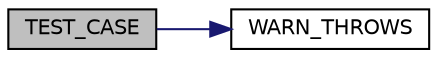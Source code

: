 digraph "TEST_CASE"
{
 // LATEX_PDF_SIZE
  edge [fontname="Helvetica",fontsize="10",labelfontname="Helvetica",labelfontsize="10"];
  node [fontname="Helvetica",fontsize="10",shape=record];
  rankdir="LR";
  Node1 [label="TEST_CASE",height=0.2,width=0.4,color="black", fillcolor="grey75", style="filled", fontcolor="black",tooltip=" "];
  Node1 -> Node2 [color="midnightblue",fontsize="10",style="solid",fontname="Helvetica"];
  Node2 [label="WARN_THROWS",height=0.2,width=0.4,color="black", fillcolor="white", style="filled",URL="$tests_2cuboid_8cpp.html#a1d52aecd2ac7587ea1b8d5d2927847e8",tooltip=" "];
}
